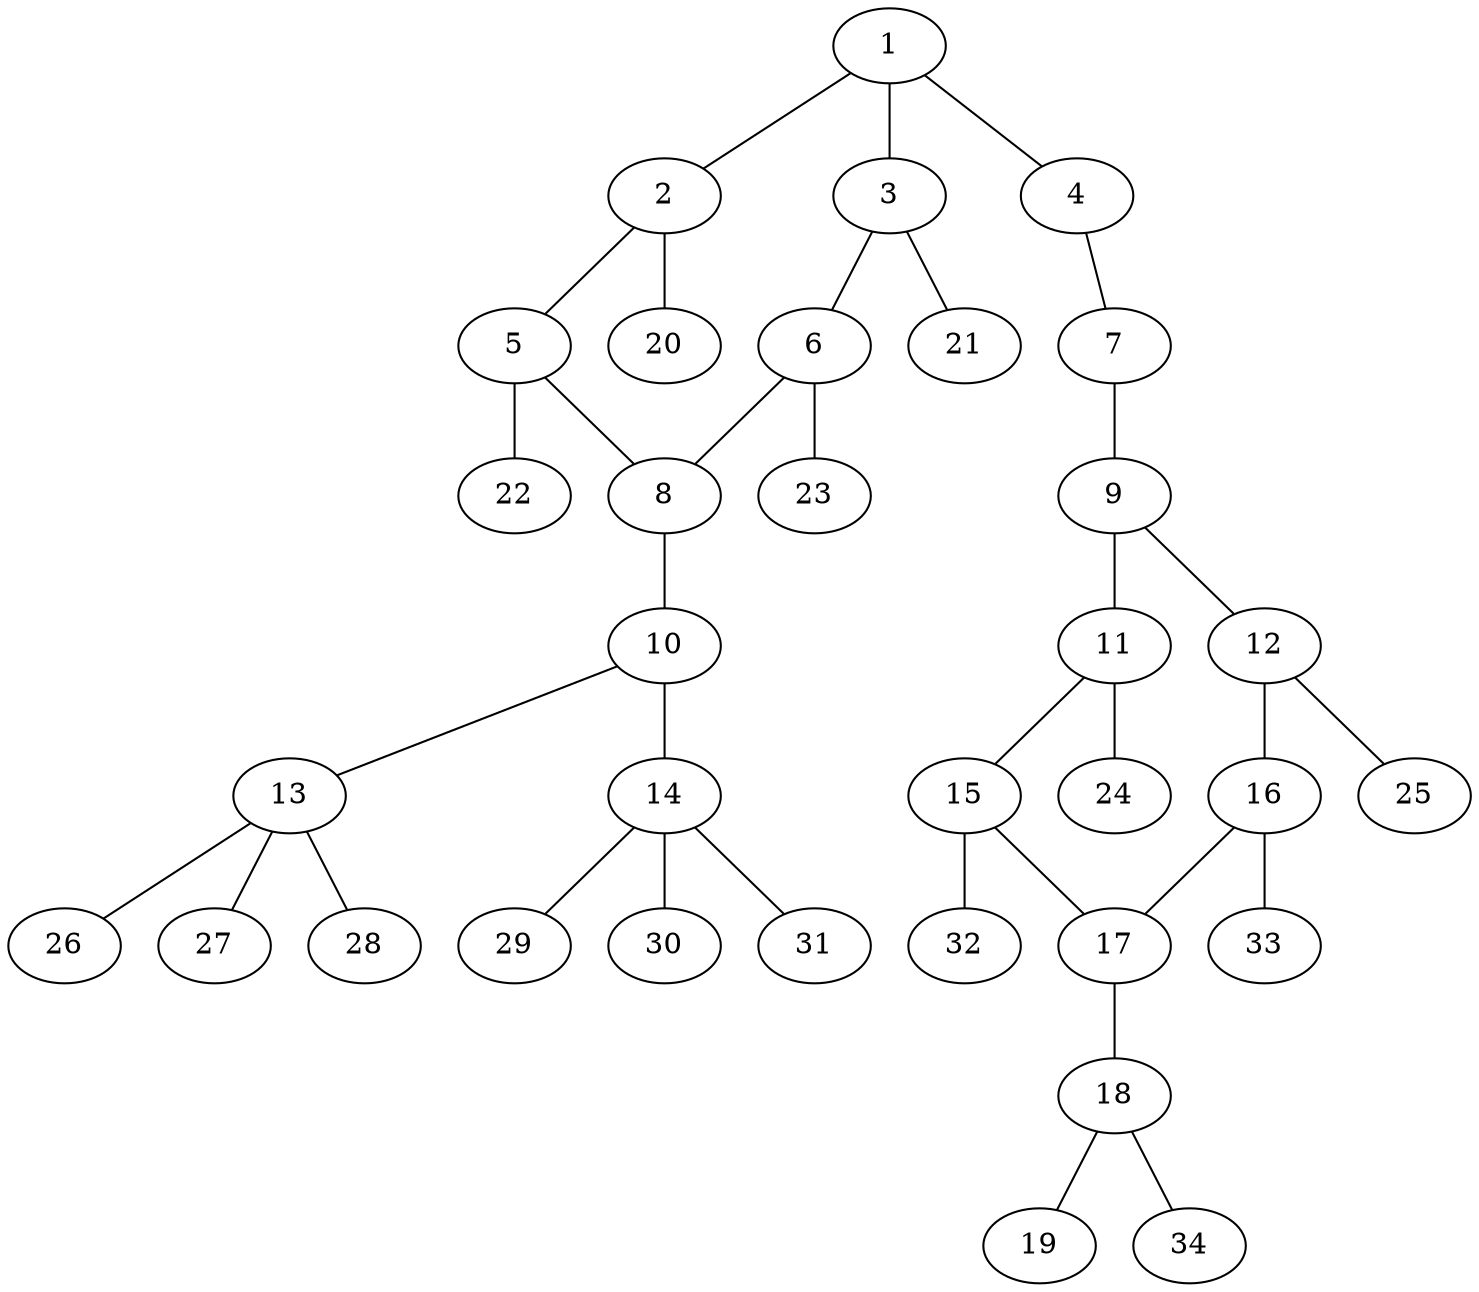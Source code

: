 graph molecule_3847 {
	1	 [chem=C];
	2	 [chem=C];
	1 -- 2	 [valence=2];
	3	 [chem=C];
	1 -- 3	 [valence=1];
	4	 [chem=N];
	1 -- 4	 [valence=1];
	5	 [chem=C];
	2 -- 5	 [valence=1];
	20	 [chem=H];
	2 -- 20	 [valence=1];
	6	 [chem=C];
	3 -- 6	 [valence=2];
	21	 [chem=H];
	3 -- 21	 [valence=1];
	7	 [chem=N];
	4 -- 7	 [valence=2];
	8	 [chem=C];
	5 -- 8	 [valence=2];
	22	 [chem=H];
	5 -- 22	 [valence=1];
	6 -- 8	 [valence=1];
	23	 [chem=H];
	6 -- 23	 [valence=1];
	9	 [chem=C];
	7 -- 9	 [valence=1];
	10	 [chem=N];
	8 -- 10	 [valence=1];
	11	 [chem=C];
	9 -- 11	 [valence=1];
	12	 [chem=C];
	9 -- 12	 [valence=2];
	13	 [chem=C];
	10 -- 13	 [valence=1];
	14	 [chem=C];
	10 -- 14	 [valence=1];
	15	 [chem=C];
	11 -- 15	 [valence=2];
	24	 [chem=H];
	11 -- 24	 [valence=1];
	16	 [chem=C];
	12 -- 16	 [valence=1];
	25	 [chem=H];
	12 -- 25	 [valence=1];
	26	 [chem=H];
	13 -- 26	 [valence=1];
	27	 [chem=H];
	13 -- 27	 [valence=1];
	28	 [chem=H];
	13 -- 28	 [valence=1];
	29	 [chem=H];
	14 -- 29	 [valence=1];
	30	 [chem=H];
	14 -- 30	 [valence=1];
	31	 [chem=H];
	14 -- 31	 [valence=1];
	17	 [chem=C];
	15 -- 17	 [valence=1];
	32	 [chem=H];
	15 -- 32	 [valence=1];
	16 -- 17	 [valence=2];
	33	 [chem=H];
	16 -- 33	 [valence=1];
	18	 [chem=C];
	17 -- 18	 [valence=1];
	19	 [chem=O];
	18 -- 19	 [valence=2];
	34	 [chem=H];
	18 -- 34	 [valence=1];
}
